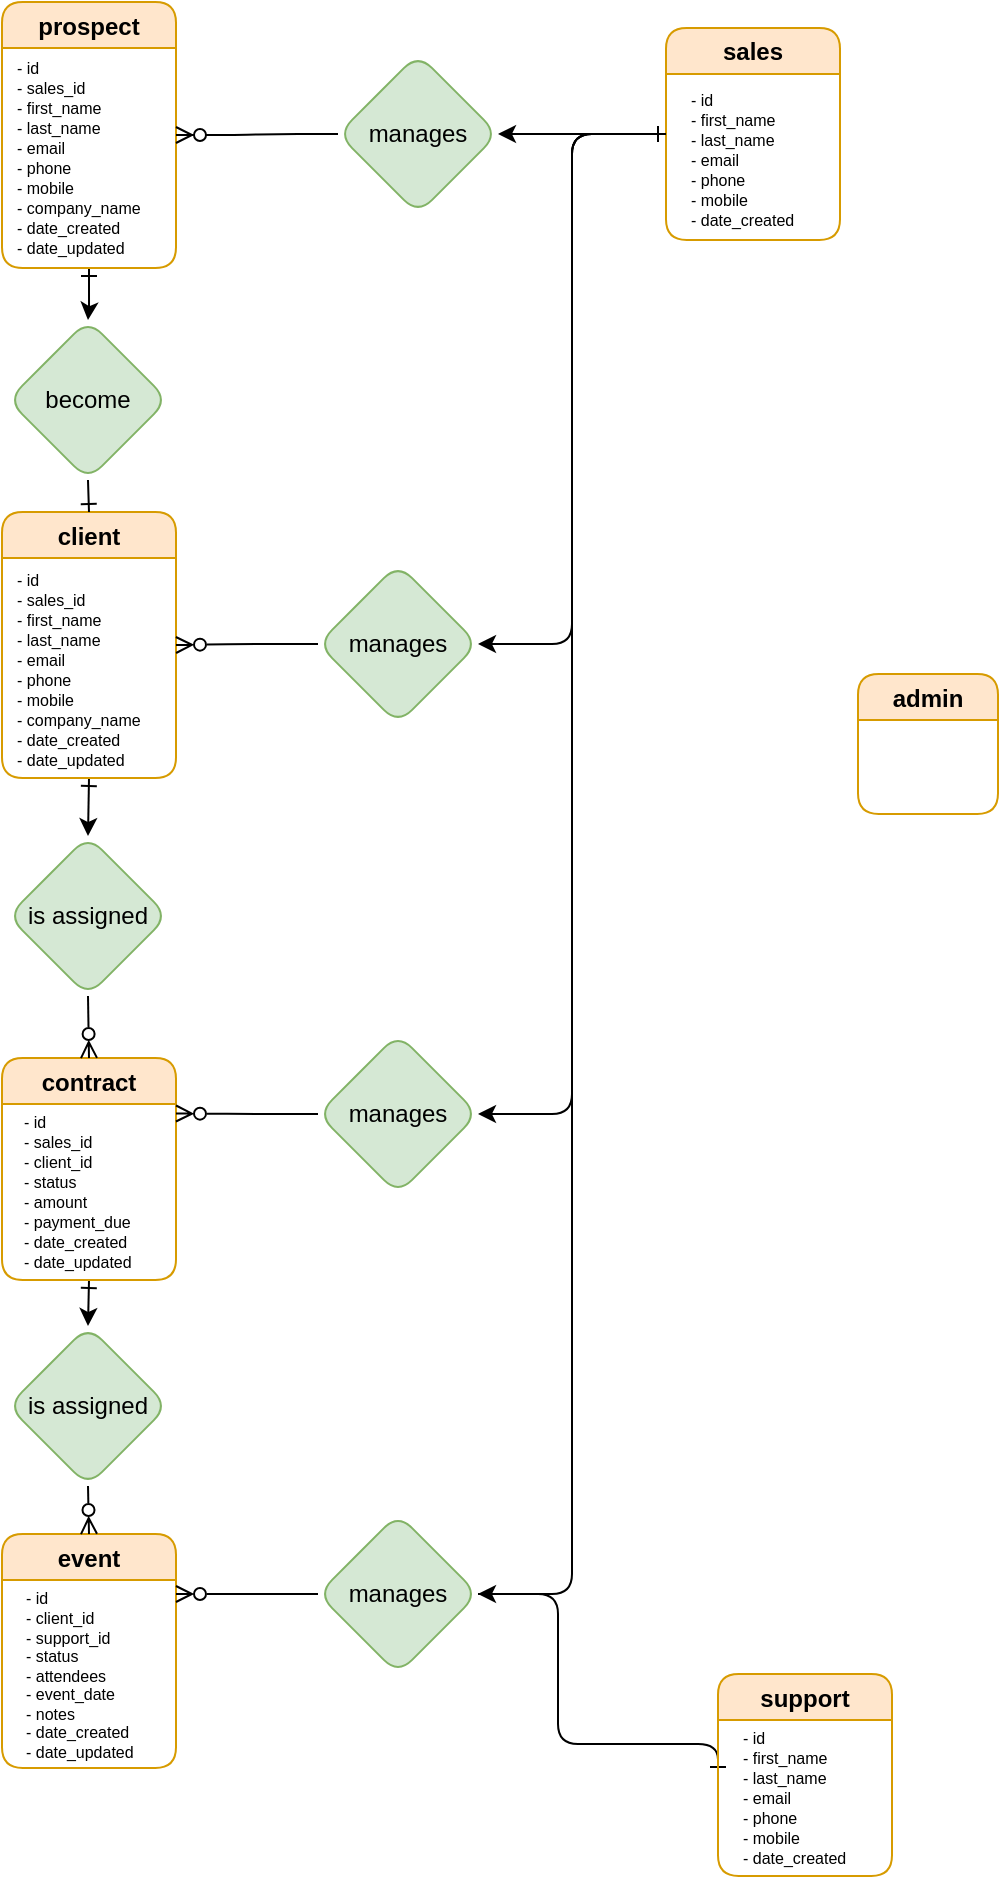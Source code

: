<mxfile version="15.5.4" type="embed"><diagram id="Kf3mRJmbqOAMH1zy04or" name="Page-1"><mxGraphModel dx="734" dy="424" grid="0" gridSize="10" guides="1" tooltips="1" connect="1" arrows="1" fold="1" page="1" pageScale="1" pageWidth="850" pageHeight="1100" background="none" math="0" shadow="0"><root><mxCell id="0"/><mxCell id="1" parent="0"/><mxCell id="10" value="" style="edgeStyle=orthogonalEdgeStyle;orthogonalLoop=1;jettySize=auto;html=1;startArrow=ERone;startFill=0;" edge="1" parent="1" source="2" target="9"><mxGeometry relative="1" as="geometry"/></mxCell><mxCell id="2" value="prospect" style="swimlane;fillColor=#ffe6cc;strokeColor=#d79b00;rounded=1;startSize=23;" vertex="1" parent="1"><mxGeometry x="52" y="74" width="87" height="133" as="geometry"/></mxCell><mxCell id="60" value="- id&#10;- sales_id&#10;- first_name&#10;- last_name&#10;- email&#10;- phone&#10;- mobile&#10;- company_name&#10;- date_created&#10;- date_updated" style="text;align=left;verticalAlign=middle;resizable=0;points=[];autosize=1;strokeColor=none;fillColor=none;fontSize=8;horizontal=1;spacing=2;fontStyle=0;" vertex="1" parent="2"><mxGeometry x="5.5" y="24" width="76" height="108" as="geometry"/></mxCell><mxCell id="20" style="edgeStyle=orthogonalEdgeStyle;orthogonalLoop=1;jettySize=auto;html=1;exitX=0.5;exitY=1;exitDx=0;exitDy=0;entryX=0.5;entryY=0;entryDx=0;entryDy=0;startArrow=ERone;startFill=0;" edge="1" parent="1" source="3" target="19"><mxGeometry relative="1" as="geometry"/></mxCell><mxCell id="3" value="client" style="swimlane;fillColor=#ffe6cc;strokeColor=#d79b00;rounded=1;startSize=23;" vertex="1" parent="1"><mxGeometry x="52" y="329" width="87" height="133" as="geometry"/></mxCell><mxCell id="61" value="- id&#10;- sales_id&#10;- first_name&#10;- last_name&#10;- email&#10;- phone&#10;- mobile&#10;- company_name&#10;- date_created&#10;- date_updated" style="text;align=left;verticalAlign=middle;resizable=0;points=[];autosize=1;strokeColor=none;fillColor=none;fontSize=8;horizontal=1;spacing=2;fontStyle=0;" vertex="1" parent="3"><mxGeometry x="5.5" y="25" width="76" height="108" as="geometry"/></mxCell><mxCell id="23" style="edgeStyle=orthogonalEdgeStyle;orthogonalLoop=1;jettySize=auto;html=1;exitX=0.5;exitY=1;exitDx=0;exitDy=0;entryX=0.5;entryY=0;entryDx=0;entryDy=0;startArrow=ERone;startFill=0;" edge="1" parent="1" source="4" target="22"><mxGeometry relative="1" as="geometry"/></mxCell><mxCell id="4" value="contract" style="swimlane;fillColor=#ffe6cc;strokeColor=#d79b00;rounded=1;" vertex="1" parent="1"><mxGeometry x="52" y="602" width="87" height="111" as="geometry"/></mxCell><mxCell id="62" value="- id&#10;- sales_id&#10;- client_id&#10;- status&#10;- amount&#10;- payment_due&#10;- date_created&#10;- date_updated" style="text;align=left;verticalAlign=middle;resizable=0;points=[];autosize=1;strokeColor=none;fillColor=none;fontSize=8;horizontal=1;spacing=2;fontStyle=0;" vertex="1" parent="4"><mxGeometry x="9" y="23" width="68" height="88" as="geometry"/></mxCell><mxCell id="5" value="event" style="swimlane;fillColor=#ffe6cc;strokeColor=#d79b00;rounded=1;" vertex="1" parent="1"><mxGeometry x="52" y="840" width="87" height="117" as="geometry"/></mxCell><mxCell id="63" value="- id&lt;br&gt;- client_id&lt;br&gt;- support_id&lt;br&gt;- status&lt;br&gt;- attendees&lt;br&gt;- event_date&lt;br&gt;- notes&lt;br&gt;- date_created&lt;br&gt;- date_updated" style="text;align=left;verticalAlign=middle;resizable=0;points=[];autosize=1;strokeColor=none;fillColor=none;fontSize=8;horizontal=1;spacing=2;fontStyle=0;html=1;" vertex="1" parent="5"><mxGeometry x="10" y="22" width="68" height="98" as="geometry"/></mxCell><mxCell id="35" style="edgeStyle=orthogonalEdgeStyle;orthogonalLoop=1;jettySize=auto;html=1;exitX=0;exitY=0.5;exitDx=0;exitDy=0;entryX=1;entryY=0.5;entryDx=0;entryDy=0;startArrow=ERone;startFill=0;" edge="1" parent="1" source="7" target="31"><mxGeometry relative="1" as="geometry"><Array as="points"><mxPoint x="330" y="945"/><mxPoint x="330" y="870"/></Array></mxGeometry></mxCell><mxCell id="7" value="support" style="swimlane;fillColor=#ffe6cc;strokeColor=#d79b00;rounded=1;" vertex="1" parent="1"><mxGeometry x="410" y="910" width="87" height="101" as="geometry"/></mxCell><mxCell id="72" value="- id&#10;- first_name&#10;- last_name&#10;- email&#10;- phone&#10;- mobile&#10;- date_created" style="text;align=left;verticalAlign=middle;resizable=0;points=[];autosize=1;strokeColor=none;fillColor=none;fontSize=8;horizontal=1;spacing=2;fontStyle=0;" vertex="1" parent="7"><mxGeometry x="10.5" y="23" width="66" height="78" as="geometry"/></mxCell><mxCell id="8" value="admin" style="swimlane;fillColor=#ffe6cc;strokeColor=#d79b00;rounded=1;" vertex="1" parent="1"><mxGeometry x="480" y="410" width="70" height="70" as="geometry"/></mxCell><mxCell id="11" style="edgeStyle=orthogonalEdgeStyle;orthogonalLoop=1;jettySize=auto;html=1;exitX=0.5;exitY=1;exitDx=0;exitDy=0;entryX=0.5;entryY=0;entryDx=0;entryDy=0;endArrow=ERone;endFill=0;" edge="1" parent="1" source="9" target="3"><mxGeometry relative="1" as="geometry"/></mxCell><mxCell id="9" value="become" style="rhombus;whiteSpace=wrap;html=1;fillColor=#d5e8d4;strokeColor=#82b366;rounded=1;" vertex="1" parent="1"><mxGeometry x="55" y="233" width="80" height="80" as="geometry"/></mxCell><mxCell id="17" style="edgeStyle=orthogonalEdgeStyle;orthogonalLoop=1;jettySize=auto;html=1;entryX=1;entryY=0.5;entryDx=0;entryDy=0;endArrow=ERzeroToMany;endFill=0;" edge="1" parent="1" source="16" target="3"><mxGeometry relative="1" as="geometry"/></mxCell><mxCell id="69" style="edgeStyle=orthogonalEdgeStyle;rounded=1;orthogonalLoop=1;jettySize=auto;html=1;exitX=1;exitY=0.5;exitDx=0;exitDy=0;entryX=0;entryY=0.5;entryDx=0;entryDy=0;fontSize=8;endArrow=none;endFill=0;startSize=6;startArrow=classic;startFill=1;" edge="1" parent="1" source="16" target="6"><mxGeometry relative="1" as="geometry"/></mxCell><mxCell id="16" value="manages" style="rhombus;whiteSpace=wrap;html=1;fillColor=#d5e8d4;strokeColor=#82b366;rounded=1;" vertex="1" parent="1"><mxGeometry x="210" y="355" width="80" height="80" as="geometry"/></mxCell><mxCell id="21" style="edgeStyle=orthogonalEdgeStyle;orthogonalLoop=1;jettySize=auto;html=1;exitX=0.5;exitY=1;exitDx=0;exitDy=0;entryX=0.5;entryY=0;entryDx=0;entryDy=0;startArrow=none;startFill=0;endArrow=ERzeroToMany;endFill=0;" edge="1" parent="1" source="19" target="4"><mxGeometry relative="1" as="geometry"/></mxCell><mxCell id="19" value="is assigned" style="rhombus;whiteSpace=wrap;html=1;fillColor=#d5e8d4;strokeColor=#82b366;rounded=1;" vertex="1" parent="1"><mxGeometry x="55" y="491" width="80" height="80" as="geometry"/></mxCell><mxCell id="24" style="edgeStyle=orthogonalEdgeStyle;orthogonalLoop=1;jettySize=auto;html=1;exitX=0.5;exitY=1;exitDx=0;exitDy=0;entryX=0.5;entryY=0;entryDx=0;entryDy=0;startArrow=none;startFill=0;endArrow=ERzeroToMany;endFill=0;" edge="1" parent="1" source="22" target="5"><mxGeometry relative="1" as="geometry"/></mxCell><mxCell id="22" value="is assigned" style="rhombus;whiteSpace=wrap;html=1;fillColor=#d5e8d4;strokeColor=#82b366;rounded=1;" vertex="1" parent="1"><mxGeometry x="55" y="736" width="80" height="80" as="geometry"/></mxCell><mxCell id="27" style="edgeStyle=orthogonalEdgeStyle;orthogonalLoop=1;jettySize=auto;html=1;exitX=0;exitY=0.5;exitDx=0;exitDy=0;endArrow=ERzeroToMany;endFill=0;entryX=1;entryY=0.25;entryDx=0;entryDy=0;" edge="1" parent="1" source="25" target="4"><mxGeometry relative="1" as="geometry"><mxPoint x="130" y="630" as="targetPoint"/></mxGeometry></mxCell><mxCell id="70" style="edgeStyle=orthogonalEdgeStyle;rounded=1;orthogonalLoop=1;jettySize=auto;html=1;exitX=1;exitY=0.5;exitDx=0;exitDy=0;fontSize=8;endArrow=none;endFill=0;startSize=6;entryX=0;entryY=0.5;entryDx=0;entryDy=0;startArrow=classic;startFill=1;" edge="1" parent="1" source="25" target="6"><mxGeometry relative="1" as="geometry"><mxPoint x="370.828" y="122.897" as="targetPoint"/></mxGeometry></mxCell><mxCell id="25" value="manages" style="rhombus;whiteSpace=wrap;html=1;fillColor=#d5e8d4;strokeColor=#82b366;rounded=1;" vertex="1" parent="1"><mxGeometry x="210" y="590" width="80" height="80" as="geometry"/></mxCell><mxCell id="32" style="edgeStyle=orthogonalEdgeStyle;orthogonalLoop=1;jettySize=auto;html=1;exitX=0;exitY=0.5;exitDx=0;exitDy=0;endArrow=ERzeroToMany;endFill=0;" edge="1" parent="1" source="31"><mxGeometry relative="1" as="geometry"><mxPoint x="139" y="870" as="targetPoint"/></mxGeometry></mxCell><mxCell id="71" style="edgeStyle=orthogonalEdgeStyle;rounded=1;orthogonalLoop=1;jettySize=auto;html=1;exitX=1;exitY=0.5;exitDx=0;exitDy=0;entryX=0;entryY=0.5;entryDx=0;entryDy=0;fontSize=8;endArrow=none;endFill=0;startSize=23;" edge="1" parent="1" source="31" target="6"><mxGeometry relative="1" as="geometry"/></mxCell><mxCell id="31" value="manages" style="rhombus;whiteSpace=wrap;html=1;fillColor=#d5e8d4;strokeColor=#82b366;rounded=1;" vertex="1" parent="1"><mxGeometry x="210" y="830" width="80" height="80" as="geometry"/></mxCell><mxCell id="41" value="" style="edgeStyle=entityRelationEdgeStyle;fontSize=12;html=1;endArrow=ERzeroToMany;startArrow=none;entryX=1;entryY=0.5;entryDx=0;entryDy=0;startFill=0;startSize=12;" edge="1" parent="1" source="12" target="2"><mxGeometry width="100" height="100" relative="1" as="geometry"><mxPoint x="380" y="150" as="sourcePoint"/><mxPoint x="230" y="212" as="targetPoint"/></mxGeometry></mxCell><mxCell id="12" value="manages" style="rhombus;whiteSpace=wrap;html=1;fillColor=#d5e8d4;strokeColor=#82b366;rounded=1;" vertex="1" parent="1"><mxGeometry x="220" y="100" width="80" height="80" as="geometry"/></mxCell><mxCell id="65" value="" style="group;" vertex="1" connectable="0" parent="1"><mxGeometry x="387" y="84" width="87" height="136" as="geometry"/></mxCell><mxCell id="6" value="sales" style="swimlane;fillColor=#ffe6cc;strokeColor=#d79b00;rounded=1;whiteSpace=wrap;" vertex="1" parent="65"><mxGeometry x="-3" y="3" width="87" height="106" as="geometry"/></mxCell><mxCell id="64" value="- id&#10;- first_name&#10;- last_name&#10;- email&#10;- phone&#10;- mobile&#10;- date_created" style="text;align=left;verticalAlign=middle;resizable=0;points=[];autosize=1;strokeColor=none;fillColor=none;fontSize=8;horizontal=1;spacing=2;fontStyle=0;" vertex="1" parent="6"><mxGeometry x="10.5" y="27" width="66" height="78" as="geometry"/></mxCell><mxCell id="68" style="edgeStyle=orthogonalEdgeStyle;rounded=1;orthogonalLoop=1;jettySize=auto;html=1;exitX=0;exitY=0.5;exitDx=0;exitDy=0;entryX=1;entryY=0.5;entryDx=0;entryDy=0;fontSize=1;endArrow=classic;endFill=1;startSize=6;startArrow=ERone;startFill=0;strokeWidth=1;jumpSize=6;shadow=0;" edge="1" parent="1" source="6" target="12"><mxGeometry relative="1" as="geometry"/></mxCell></root></mxGraphModel></diagram></mxfile>